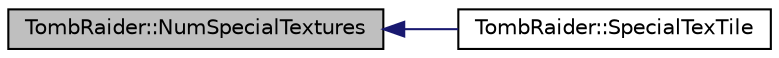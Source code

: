digraph "TombRaider::NumSpecialTextures"
{
 // INTERACTIVE_SVG=YES
  edge [fontname="Helvetica",fontsize="10",labelfontname="Helvetica",labelfontsize="10"];
  node [fontname="Helvetica",fontsize="10",shape=record];
  rankdir="LR";
  Node1 [label="TombRaider::NumSpecialTextures",height=0.2,width=0.4,color="black", fillcolor="grey75", style="filled" fontcolor="black"];
  Node1 -> Node2 [dir="back",color="midnightblue",fontsize="10",style="solid",fontname="Helvetica"];
  Node2 [label="TombRaider::SpecialTexTile",height=0.2,width=0.4,color="black", fillcolor="white", style="filled",URL="$class_tomb_raider.html#ac1a11195630da2aaca17667ead152afd",tooltip="Makes a 32bit RGBA image from a stexture/bmap. "];
}
